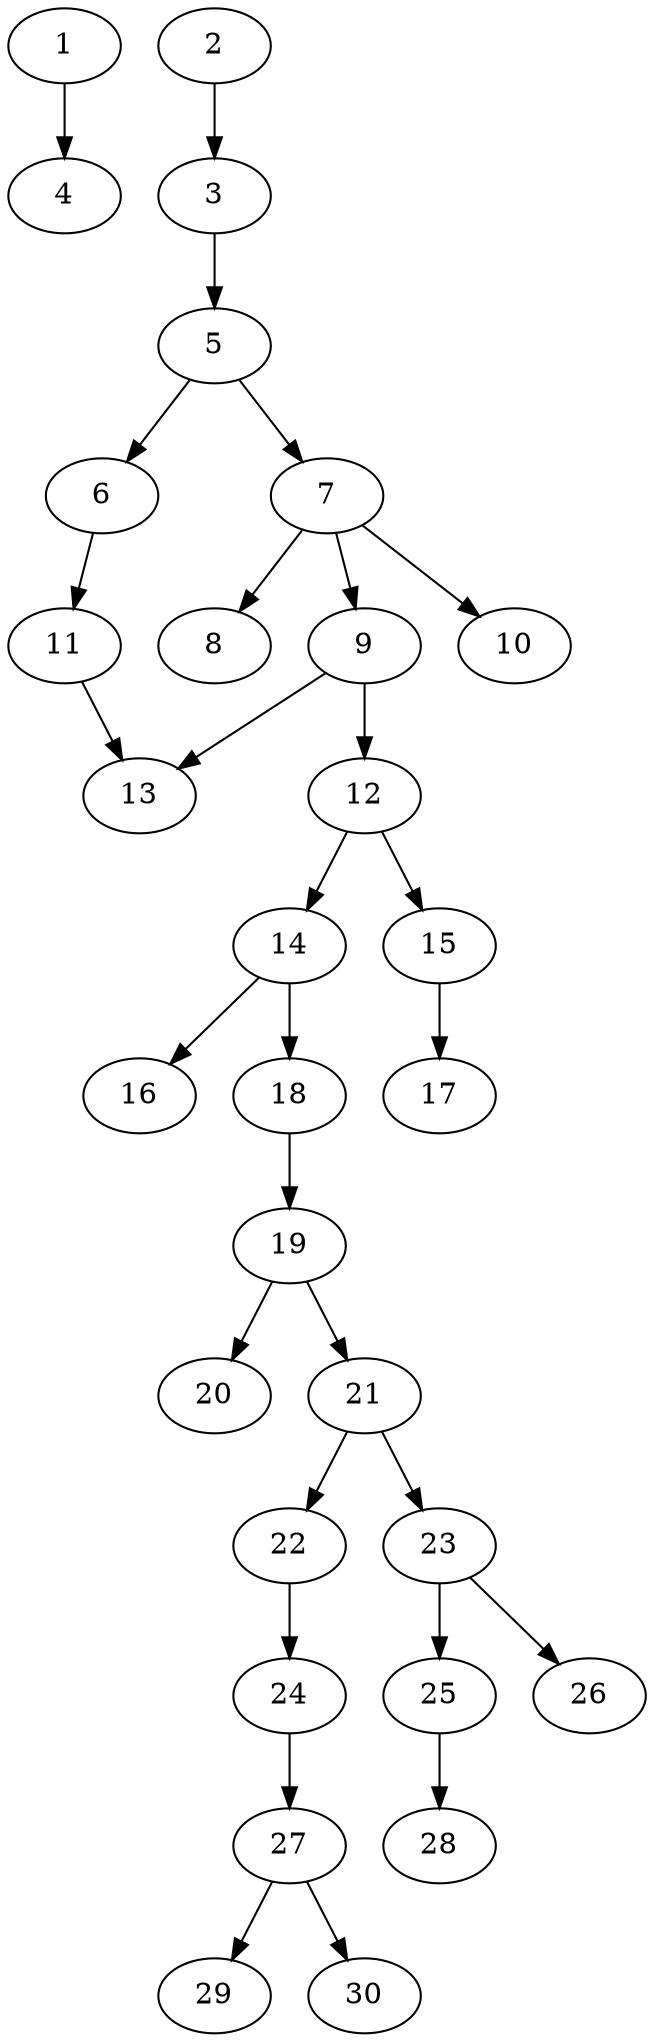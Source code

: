 // DAG automatically generated by daggen at Tue Aug  6 16:27:24 2019
// ./daggen --dot -n 30 --ccr 0.5 --fat 0.4 --regular 0.5 --density 0.5 --mindata 5242880 --maxdata 52428800 
digraph G {
  1 [size="69095424", alpha="0.18", expect_size="34547712"] 
  1 -> 4 [size ="34547712"]
  2 [size="37427200", alpha="0.07", expect_size="18713600"] 
  2 -> 3 [size ="18713600"]
  3 [size="99604480", alpha="0.02", expect_size="49802240"] 
  3 -> 5 [size ="49802240"]
  4 [size="16982016", alpha="0.03", expect_size="8491008"] 
  5 [size="62205952", alpha="0.16", expect_size="31102976"] 
  5 -> 6 [size ="31102976"]
  5 -> 7 [size ="31102976"]
  6 [size="85657600", alpha="0.03", expect_size="42828800"] 
  6 -> 11 [size ="42828800"]
  7 [size="29337600", alpha="0.08", expect_size="14668800"] 
  7 -> 8 [size ="14668800"]
  7 -> 9 [size ="14668800"]
  7 -> 10 [size ="14668800"]
  8 [size="22716416", alpha="0.17", expect_size="11358208"] 
  9 [size="97697792", alpha="0.07", expect_size="48848896"] 
  9 -> 12 [size ="48848896"]
  9 -> 13 [size ="48848896"]
  10 [size="41764864", alpha="0.15", expect_size="20882432"] 
  11 [size="31993856", alpha="0.17", expect_size="15996928"] 
  11 -> 13 [size ="15996928"]
  12 [size="21317632", alpha="0.06", expect_size="10658816"] 
  12 -> 14 [size ="10658816"]
  12 -> 15 [size ="10658816"]
  13 [size="55531520", alpha="0.04", expect_size="27765760"] 
  14 [size="66160640", alpha="0.01", expect_size="33080320"] 
  14 -> 16 [size ="33080320"]
  14 -> 18 [size ="33080320"]
  15 [size="81422336", alpha="0.12", expect_size="40711168"] 
  15 -> 17 [size ="40711168"]
  16 [size="62013440", alpha="0.02", expect_size="31006720"] 
  17 [size="74635264", alpha="0.11", expect_size="37317632"] 
  18 [size="19984384", alpha="0.10", expect_size="9992192"] 
  18 -> 19 [size ="9992192"]
  19 [size="102408192", alpha="0.09", expect_size="51204096"] 
  19 -> 20 [size ="51204096"]
  19 -> 21 [size ="51204096"]
  20 [size="42627072", alpha="0.00", expect_size="21313536"] 
  21 [size="18589696", alpha="0.03", expect_size="9294848"] 
  21 -> 22 [size ="9294848"]
  21 -> 23 [size ="9294848"]
  22 [size="100669440", alpha="0.12", expect_size="50334720"] 
  22 -> 24 [size ="50334720"]
  23 [size="35553280", alpha="0.20", expect_size="17776640"] 
  23 -> 25 [size ="17776640"]
  23 -> 26 [size ="17776640"]
  24 [size="53329920", alpha="0.09", expect_size="26664960"] 
  24 -> 27 [size ="26664960"]
  25 [size="55977984", alpha="0.09", expect_size="27988992"] 
  25 -> 28 [size ="27988992"]
  26 [size="18857984", alpha="0.05", expect_size="9428992"] 
  27 [size="26361856", alpha="0.05", expect_size="13180928"] 
  27 -> 29 [size ="13180928"]
  27 -> 30 [size ="13180928"]
  28 [size="79157248", alpha="0.08", expect_size="39578624"] 
  29 [size="32948224", alpha="0.09", expect_size="16474112"] 
  30 [size="76920832", alpha="0.17", expect_size="38460416"] 
}
